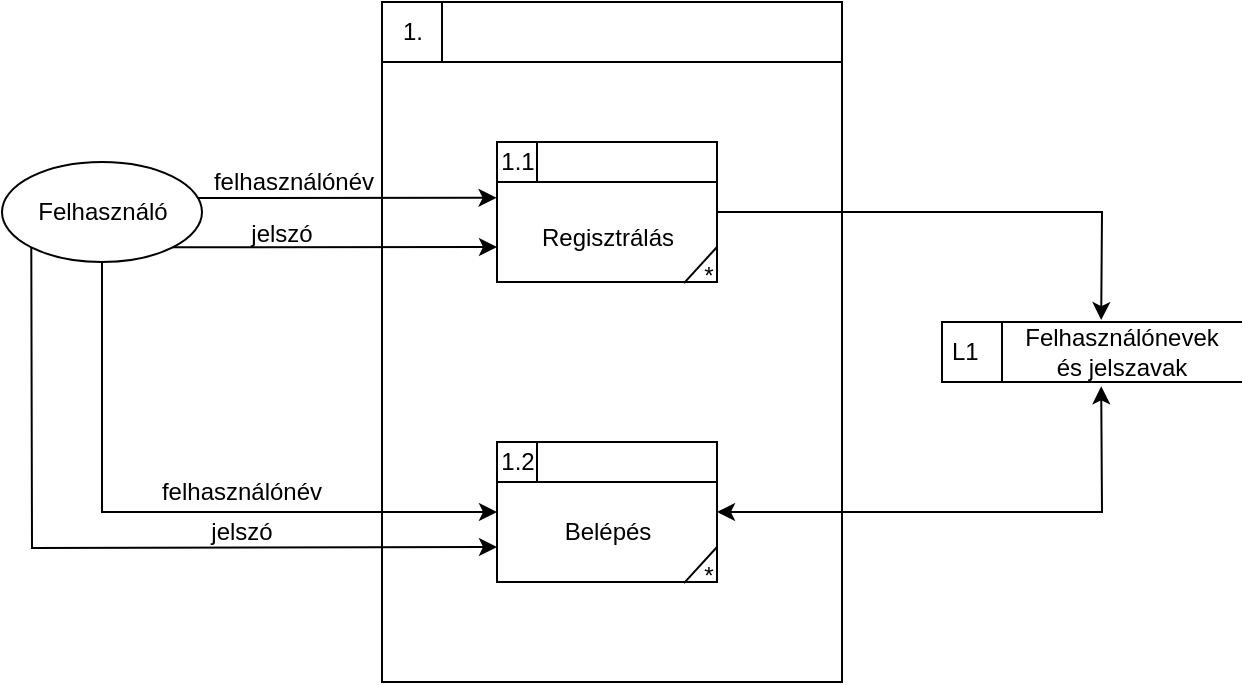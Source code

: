 <mxfile version="20.8.16" type="device"><diagram name="1 oldal" id="gDSNNOebsGYSOJdisGke"><mxGraphModel dx="981" dy="1205" grid="1" gridSize="10" guides="1" tooltips="1" connect="1" arrows="1" fold="1" page="1" pageScale="1" pageWidth="827" pageHeight="1169" background="#ffffff" math="0" shadow="0"><root><mxCell id="0"/><mxCell id="1" parent="0"/><mxCell id="Mr2eEsUTWBUzQBvGXpA3-6" value="" style="group" parent="1" vertex="1" connectable="0"><mxGeometry x="200" y="540" width="230" height="340" as="geometry"/></mxCell><mxCell id="Mr2eEsUTWBUzQBvGXpA3-2" value="" style="html=1;dashed=0;whitespace=wrap;rounded=0;sketch=0;strokeColor=#000000;align=left;container=0;" parent="Mr2eEsUTWBUzQBvGXpA3-6" vertex="1"><mxGeometry width="230" height="340" as="geometry"/></mxCell><mxCell id="Mr2eEsUTWBUzQBvGXpA3-3" value="1." style="text;html=1;resizable=0;autosize=1;align=center;verticalAlign=middle;points=[];fillColor=none;rounded=0;sketch=0;strokeColor=#000000;container=0;" parent="Mr2eEsUTWBUzQBvGXpA3-6" vertex="1"><mxGeometry width="30" height="30" as="geometry"/></mxCell><mxCell id="Mr2eEsUTWBUzQBvGXpA3-5" value="" style="rounded=0;whiteSpace=wrap;html=1;sketch=0;strokeColor=#000000;align=center;container=0;" parent="Mr2eEsUTWBUzQBvGXpA3-6" vertex="1"><mxGeometry x="30" width="200" height="30" as="geometry"/></mxCell><mxCell id="Mr2eEsUTWBUzQBvGXpA3-7" value="" style="group" parent="Mr2eEsUTWBUzQBvGXpA3-6" vertex="1" connectable="0"><mxGeometry x="57.5" y="220" width="120" height="77" as="geometry"/></mxCell><mxCell id="Mr2eEsUTWBUzQBvGXpA3-8" value="" style="whiteSpace=wrap;html=1;rounded=0;sketch=0;align=left;" parent="Mr2eEsUTWBUzQBvGXpA3-7" vertex="1"><mxGeometry width="20" height="20" as="geometry"/></mxCell><mxCell id="Mr2eEsUTWBUzQBvGXpA3-9" value="" style="html=1;dashed=0;whitespace=wrap;rounded=0;sketch=0;align=left;" parent="Mr2eEsUTWBUzQBvGXpA3-7" vertex="1"><mxGeometry width="110" height="70" as="geometry"/></mxCell><mxCell id="Mr2eEsUTWBUzQBvGXpA3-10" value="1.2" style="text;html=1;fillColor=none;align=center;verticalAlign=middle;whiteSpace=wrap;rounded=0;sketch=0;strokeColor=#000000;" parent="Mr2eEsUTWBUzQBvGXpA3-7" vertex="1"><mxGeometry width="20" height="20" as="geometry"/></mxCell><mxCell id="Mr2eEsUTWBUzQBvGXpA3-12" value="" style="endArrow=none;html=1;entryX=1;entryY=0.75;entryDx=0;entryDy=0;exitX=0.85;exitY=1.008;exitDx=0;exitDy=0;exitPerimeter=0;rounded=0;" parent="Mr2eEsUTWBUzQBvGXpA3-7" source="Mr2eEsUTWBUzQBvGXpA3-9" target="Mr2eEsUTWBUzQBvGXpA3-9" edge="1"><mxGeometry width="50" height="50" relative="1" as="geometry"><mxPoint x="-30" y="20" as="sourcePoint"/><mxPoint x="20" y="-30" as="targetPoint"/></mxGeometry></mxCell><mxCell id="Mr2eEsUTWBUzQBvGXpA3-13" value="*" style="text;html=1;resizable=0;autosize=1;align=center;verticalAlign=middle;points=[];fillColor=none;strokeColor=none;rounded=0;sketch=0;" parent="Mr2eEsUTWBUzQBvGXpA3-7" vertex="1"><mxGeometry x="95" y="57" width="20" height="20" as="geometry"/></mxCell><mxCell id="Mr2eEsUTWBUzQBvGXpA3-22" value="Belépés" style="text;html=1;strokeColor=none;fillColor=none;align=center;verticalAlign=middle;whiteSpace=wrap;rounded=0;" parent="Mr2eEsUTWBUzQBvGXpA3-7" vertex="1"><mxGeometry x="25" y="30" width="60" height="30" as="geometry"/></mxCell><mxCell id="OoD3Fl8QDlcRxf8JX4B6-2" value="" style="rounded=0;whiteSpace=wrap;html=1;fontSize=14;" vertex="1" parent="Mr2eEsUTWBUzQBvGXpA3-7"><mxGeometry x="20" width="90" height="20" as="geometry"/></mxCell><mxCell id="Mr2eEsUTWBUzQBvGXpA3-14" value="" style="group" parent="Mr2eEsUTWBUzQBvGXpA3-6" vertex="1" connectable="0"><mxGeometry x="57.5" y="70" width="140" height="77" as="geometry"/></mxCell><mxCell id="Mr2eEsUTWBUzQBvGXpA3-15" value="" style="whiteSpace=wrap;html=1;rounded=0;sketch=0;align=left;" parent="Mr2eEsUTWBUzQBvGXpA3-14" vertex="1"><mxGeometry width="20.0" height="20" as="geometry"/></mxCell><mxCell id="Mr2eEsUTWBUzQBvGXpA3-16" value="&lt;p style=&quot;line-height: 120%;&quot;&gt;&lt;br&gt;&lt;/p&gt;" style="html=1;dashed=0;whitespace=wrap;rounded=0;sketch=0;align=left;" parent="Mr2eEsUTWBUzQBvGXpA3-14" vertex="1"><mxGeometry width="110.0" height="70" as="geometry"/></mxCell><mxCell id="Mr2eEsUTWBUzQBvGXpA3-17" value="1.1" style="text;html=1;fillColor=none;align=center;verticalAlign=middle;whiteSpace=wrap;rounded=0;sketch=0;strokeColor=#000000;" parent="Mr2eEsUTWBUzQBvGXpA3-14" vertex="1"><mxGeometry width="20" height="20" as="geometry"/></mxCell><mxCell id="Mr2eEsUTWBUzQBvGXpA3-19" value="" style="endArrow=none;html=1;entryX=1;entryY=0.75;entryDx=0;entryDy=0;exitX=0.85;exitY=1.008;exitDx=0;exitDy=0;exitPerimeter=0;rounded=0;" parent="Mr2eEsUTWBUzQBvGXpA3-14" source="Mr2eEsUTWBUzQBvGXpA3-16" target="Mr2eEsUTWBUzQBvGXpA3-16" edge="1"><mxGeometry width="50" height="50" relative="1" as="geometry"><mxPoint x="-30" y="20" as="sourcePoint"/><mxPoint x="20.0" y="-30" as="targetPoint"/></mxGeometry></mxCell><mxCell id="Mr2eEsUTWBUzQBvGXpA3-20" value="*" style="text;html=1;resizable=0;autosize=1;align=center;verticalAlign=middle;points=[];fillColor=none;strokeColor=none;rounded=0;sketch=0;" parent="Mr2eEsUTWBUzQBvGXpA3-14" vertex="1"><mxGeometry x="95" y="57" width="20" height="20" as="geometry"/></mxCell><mxCell id="Mr2eEsUTWBUzQBvGXpA3-21" value="Regisztrálás" style="text;html=1;strokeColor=none;fillColor=none;align=center;verticalAlign=middle;whiteSpace=wrap;rounded=0;" parent="Mr2eEsUTWBUzQBvGXpA3-14" vertex="1"><mxGeometry x="25" y="33" width="60" height="30" as="geometry"/></mxCell><mxCell id="OoD3Fl8QDlcRxf8JX4B6-1" value="" style="rounded=0;whiteSpace=wrap;html=1;fontSize=14;" vertex="1" parent="Mr2eEsUTWBUzQBvGXpA3-14"><mxGeometry x="20" width="90" height="20" as="geometry"/></mxCell><mxCell id="Mr2eEsUTWBUzQBvGXpA3-24" value="Felhasználó" style="shape=ellipse;html=1;dashed=0;whitespace=wrap;perimeter=ellipsePerimeter;" parent="1" vertex="1"><mxGeometry x="10" y="620" width="100" height="50" as="geometry"/></mxCell><mxCell id="Mr2eEsUTWBUzQBvGXpA3-25" value="" style="endArrow=classic;html=1;rounded=0;exitX=0.978;exitY=0.359;exitDx=0;exitDy=0;exitPerimeter=0;entryX=-0.002;entryY=0.399;entryDx=0;entryDy=0;entryPerimeter=0;" parent="1" source="Mr2eEsUTWBUzQBvGXpA3-24" target="Mr2eEsUTWBUzQBvGXpA3-16" edge="1"><mxGeometry width="50" height="50" relative="1" as="geometry"><mxPoint x="220" y="690" as="sourcePoint"/><mxPoint x="260" y="640" as="targetPoint"/></mxGeometry></mxCell><mxCell id="Mr2eEsUTWBUzQBvGXpA3-26" value="" style="endArrow=classic;html=1;rounded=0;exitX=1;exitY=1;exitDx=0;exitDy=0;entryX=0;entryY=0.75;entryDx=0;entryDy=0;" parent="1" source="Mr2eEsUTWBUzQBvGXpA3-24" target="Mr2eEsUTWBUzQBvGXpA3-16" edge="1"><mxGeometry width="50" height="50" relative="1" as="geometry"><mxPoint x="220" y="690" as="sourcePoint"/><mxPoint x="270" y="640" as="targetPoint"/></mxGeometry></mxCell><mxCell id="Mr2eEsUTWBUzQBvGXpA3-27" value="" style="endArrow=classic;html=1;rounded=0;exitX=0.5;exitY=1;exitDx=0;exitDy=0;entryX=0;entryY=0.5;entryDx=0;entryDy=0;" parent="1" source="Mr2eEsUTWBUzQBvGXpA3-24" target="Mr2eEsUTWBUzQBvGXpA3-9" edge="1"><mxGeometry width="50" height="50" relative="1" as="geometry"><mxPoint x="220" y="690" as="sourcePoint"/><mxPoint x="270" y="640" as="targetPoint"/><Array as="points"><mxPoint x="60" y="795"/></Array></mxGeometry></mxCell><mxCell id="Mr2eEsUTWBUzQBvGXpA3-28" value="" style="endArrow=classic;html=1;rounded=0;exitX=0;exitY=1;exitDx=0;exitDy=0;entryX=0;entryY=0.75;entryDx=0;entryDy=0;" parent="1" source="Mr2eEsUTWBUzQBvGXpA3-24" target="Mr2eEsUTWBUzQBvGXpA3-9" edge="1"><mxGeometry width="50" height="50" relative="1" as="geometry"><mxPoint x="220" y="690" as="sourcePoint"/><mxPoint x="120" y="860" as="targetPoint"/><Array as="points"><mxPoint x="25" y="813"/></Array></mxGeometry></mxCell><mxCell id="Mr2eEsUTWBUzQBvGXpA3-29" value="felhasználónév" style="text;html=1;strokeColor=none;fillColor=none;align=center;verticalAlign=middle;whiteSpace=wrap;rounded=0;" parent="1" vertex="1"><mxGeometry x="126" y="615" width="60" height="30" as="geometry"/></mxCell><mxCell id="Mr2eEsUTWBUzQBvGXpA3-30" value="jelszó" style="text;html=1;strokeColor=none;fillColor=none;align=center;verticalAlign=middle;whiteSpace=wrap;rounded=0;" parent="1" vertex="1"><mxGeometry x="120" y="641" width="60" height="30" as="geometry"/></mxCell><mxCell id="Mr2eEsUTWBUzQBvGXpA3-32" value="felhasználónév" style="text;html=1;strokeColor=none;fillColor=none;align=center;verticalAlign=middle;whiteSpace=wrap;rounded=0;" parent="1" vertex="1"><mxGeometry x="100" y="770" width="60" height="30" as="geometry"/></mxCell><mxCell id="Mr2eEsUTWBUzQBvGXpA3-33" value="jelszó" style="text;html=1;strokeColor=none;fillColor=none;align=center;verticalAlign=middle;whiteSpace=wrap;rounded=0;" parent="1" vertex="1"><mxGeometry x="100" y="790" width="60" height="30" as="geometry"/></mxCell><mxCell id="Mr2eEsUTWBUzQBvGXpA3-34" value="L1" style="html=1;dashed=0;whitespace=wrap;shape=mxgraph.dfd.dataStoreID;align=left;spacingLeft=3;points=[[0,0],[0.5,0],[1,0],[0,0.5],[1,0.5],[0,1],[0.5,1],[1,1]];" parent="1" vertex="1"><mxGeometry x="480" y="700" width="150" height="30" as="geometry"/></mxCell><mxCell id="-UtMQEkzOKpEXdgEcaFj-1" value="Felhasználónevek és jelszavak" style="text;html=1;strokeColor=none;fillColor=none;align=center;verticalAlign=middle;whiteSpace=wrap;rounded=0;" parent="1" vertex="1"><mxGeometry x="530" y="700" width="80" height="30" as="geometry"/></mxCell><mxCell id="-UtMQEkzOKpEXdgEcaFj-2" value="" style="endArrow=classic;html=1;rounded=0;entryX=0.37;entryY=-0.033;entryDx=0;entryDy=0;entryPerimeter=0;exitX=1;exitY=0.5;exitDx=0;exitDy=0;" parent="1" source="Mr2eEsUTWBUzQBvGXpA3-16" target="-UtMQEkzOKpEXdgEcaFj-1" edge="1"><mxGeometry width="50" height="50" relative="1" as="geometry"><mxPoint x="350" y="650" as="sourcePoint"/><mxPoint x="400" y="600" as="targetPoint"/><Array as="points"><mxPoint x="560" y="645"/></Array></mxGeometry></mxCell><mxCell id="-UtMQEkzOKpEXdgEcaFj-3" value="" style="endArrow=classic;startArrow=classic;html=1;rounded=0;entryX=0.37;entryY=1.071;entryDx=0;entryDy=0;entryPerimeter=0;exitX=1;exitY=0.5;exitDx=0;exitDy=0;" parent="1" source="Mr2eEsUTWBUzQBvGXpA3-9" target="-UtMQEkzOKpEXdgEcaFj-1" edge="1"><mxGeometry width="50" height="50" relative="1" as="geometry"><mxPoint x="480" y="840" as="sourcePoint"/><mxPoint x="530" y="790" as="targetPoint"/><Array as="points"><mxPoint x="560" y="795"/></Array></mxGeometry></mxCell></root></mxGraphModel></diagram></mxfile>